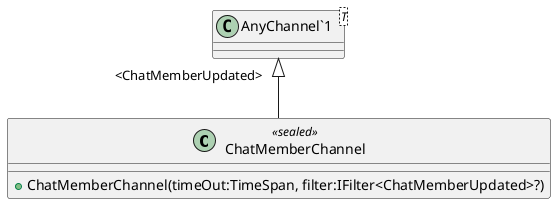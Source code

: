 @startuml
class ChatMemberChannel <<sealed>> {
    + ChatMemberChannel(timeOut:TimeSpan, filter:IFilter<ChatMemberUpdated>?)
}
class "AnyChannel`1"<T> {
}
"AnyChannel`1" "<ChatMemberUpdated>" <|-- ChatMemberChannel
@enduml
